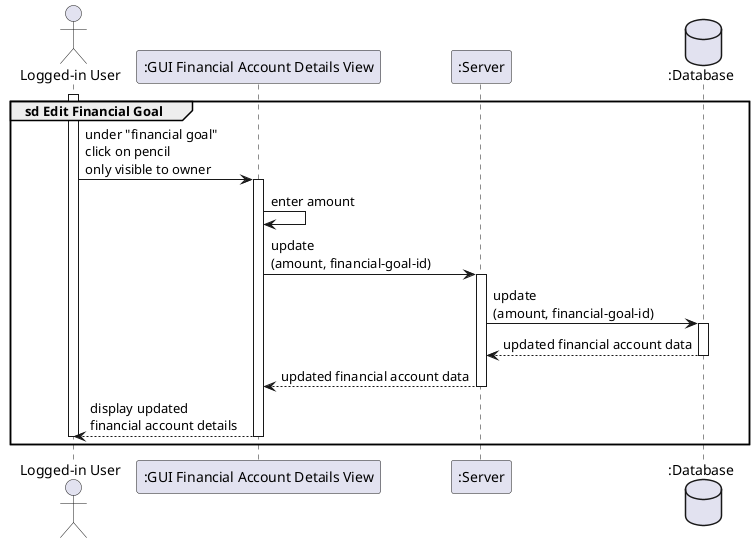 @startuml

actor "Logged-in User" as user
participant ":GUI Financial Account Details View" as gui
participant ":Server" as server
database ":Database" as database

group sd Edit Financial Goal
    activate user
    user -> gui++ : under "financial goal" \nclick on pencil \nonly visible to owner
        gui -> gui : enter amount
        gui -> server++ : update \n(amount, financial-goal-id)
           server -> database++ : update \n(amount, financial-goal-id)
           return updated financial account data
        return updated financial account data
    return display updated \nfinancial account details
    deactivate user
end

@enduml